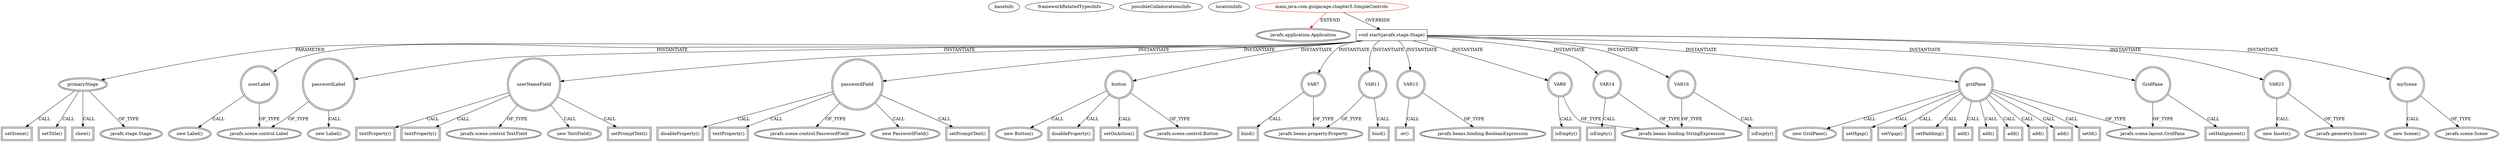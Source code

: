 digraph {
baseInfo[graphId=2873,category="extension_graph",isAnonymous=false,possibleRelation=false]
frameworkRelatedTypesInfo[0="javafx.application.Application"]
possibleCollaborationsInfo[]
locationInfo[projectName="guigarage-mastering-javafx-controls",filePath="/guigarage-mastering-javafx-controls/mastering-javafx-controls-master/src/main/java/com/guigarage/chapter5/SimpleControls.java",contextSignature="SimpleControls",graphId="2873"]
0[label="main.java.com.guigarage.chapter5.SimpleControls",vertexType="ROOT_CLIENT_CLASS_DECLARATION",isFrameworkType=false,color=red]
1[label="javafx.application.Application",vertexType="FRAMEWORK_CLASS_TYPE",isFrameworkType=true,peripheries=2]
2[label="void start(javafx.stage.Stage)",vertexType="OVERRIDING_METHOD_DECLARATION",isFrameworkType=false,shape=box]
3[label="primaryStage",vertexType="PARAMETER_DECLARATION",isFrameworkType=true,peripheries=2]
4[label="javafx.stage.Stage",vertexType="FRAMEWORK_CLASS_TYPE",isFrameworkType=true,peripheries=2]
6[label="userLabel",vertexType="VARIABLE_EXPRESION",isFrameworkType=true,peripheries=2,shape=circle]
7[label="javafx.scene.control.Label",vertexType="FRAMEWORK_CLASS_TYPE",isFrameworkType=true,peripheries=2]
5[label="new Label()",vertexType="CONSTRUCTOR_CALL",isFrameworkType=true,peripheries=2]
9[label="passwordLabel",vertexType="VARIABLE_EXPRESION",isFrameworkType=true,peripheries=2,shape=circle]
8[label="new Label()",vertexType="CONSTRUCTOR_CALL",isFrameworkType=true,peripheries=2]
12[label="userNameField",vertexType="VARIABLE_EXPRESION",isFrameworkType=true,peripheries=2,shape=circle]
13[label="javafx.scene.control.TextField",vertexType="FRAMEWORK_CLASS_TYPE",isFrameworkType=true,peripheries=2]
11[label="new TextField()",vertexType="CONSTRUCTOR_CALL",isFrameworkType=true,peripheries=2]
15[label="setPromptText()",vertexType="INSIDE_CALL",isFrameworkType=true,peripheries=2,shape=box]
17[label="passwordField",vertexType="VARIABLE_EXPRESION",isFrameworkType=true,peripheries=2,shape=circle]
18[label="javafx.scene.control.PasswordField",vertexType="FRAMEWORK_CLASS_TYPE",isFrameworkType=true,peripheries=2]
16[label="new PasswordField()",vertexType="CONSTRUCTOR_CALL",isFrameworkType=true,peripheries=2]
20[label="setPromptText()",vertexType="INSIDE_CALL",isFrameworkType=true,peripheries=2,shape=box]
22[label="button",vertexType="VARIABLE_EXPRESION",isFrameworkType=true,peripheries=2,shape=circle]
23[label="javafx.scene.control.Button",vertexType="FRAMEWORK_CLASS_TYPE",isFrameworkType=true,peripheries=2]
21[label="new Button()",vertexType="CONSTRUCTOR_CALL",isFrameworkType=true,peripheries=2]
24[label="VAR7",vertexType="VARIABLE_EXPRESION",isFrameworkType=true,peripheries=2,shape=circle]
26[label="javafx.beans.property.Property",vertexType="FRAMEWORK_INTERFACE_TYPE",isFrameworkType=true,peripheries=2]
25[label="bind()",vertexType="INSIDE_CALL",isFrameworkType=true,peripheries=2,shape=box]
28[label="disableProperty()",vertexType="INSIDE_CALL",isFrameworkType=true,peripheries=2,shape=box]
29[label="VAR9",vertexType="VARIABLE_EXPRESION",isFrameworkType=true,peripheries=2,shape=circle]
31[label="javafx.beans.binding.StringExpression",vertexType="FRAMEWORK_CLASS_TYPE",isFrameworkType=true,peripheries=2]
30[label="isEmpty()",vertexType="INSIDE_CALL",isFrameworkType=true,peripheries=2,shape=box]
33[label="textProperty()",vertexType="INSIDE_CALL",isFrameworkType=true,peripheries=2,shape=box]
34[label="VAR11",vertexType="VARIABLE_EXPRESION",isFrameworkType=true,peripheries=2,shape=circle]
35[label="bind()",vertexType="INSIDE_CALL",isFrameworkType=true,peripheries=2,shape=box]
38[label="disableProperty()",vertexType="INSIDE_CALL",isFrameworkType=true,peripheries=2,shape=box]
39[label="VAR13",vertexType="VARIABLE_EXPRESION",isFrameworkType=true,peripheries=2,shape=circle]
41[label="javafx.beans.binding.BooleanExpression",vertexType="FRAMEWORK_CLASS_TYPE",isFrameworkType=true,peripheries=2]
40[label="or()",vertexType="INSIDE_CALL",isFrameworkType=true,peripheries=2,shape=box]
42[label="VAR14",vertexType="VARIABLE_EXPRESION",isFrameworkType=true,peripheries=2,shape=circle]
43[label="isEmpty()",vertexType="INSIDE_CALL",isFrameworkType=true,peripheries=2,shape=box]
46[label="textProperty()",vertexType="INSIDE_CALL",isFrameworkType=true,peripheries=2,shape=box]
47[label="VAR16",vertexType="VARIABLE_EXPRESION",isFrameworkType=true,peripheries=2,shape=circle]
48[label="isEmpty()",vertexType="INSIDE_CALL",isFrameworkType=true,peripheries=2,shape=box]
51[label="textProperty()",vertexType="INSIDE_CALL",isFrameworkType=true,peripheries=2,shape=box]
53[label="setOnAction()",vertexType="INSIDE_CALL",isFrameworkType=true,peripheries=2,shape=box]
55[label="gridPane",vertexType="VARIABLE_EXPRESION",isFrameworkType=true,peripheries=2,shape=circle]
56[label="javafx.scene.layout.GridPane",vertexType="FRAMEWORK_CLASS_TYPE",isFrameworkType=true,peripheries=2]
54[label="new GridPane()",vertexType="CONSTRUCTOR_CALL",isFrameworkType=true,peripheries=2]
58[label="setHgap()",vertexType="INSIDE_CALL",isFrameworkType=true,peripheries=2,shape=box]
60[label="setVgap()",vertexType="INSIDE_CALL",isFrameworkType=true,peripheries=2,shape=box]
62[label="setPadding()",vertexType="INSIDE_CALL",isFrameworkType=true,peripheries=2,shape=box]
64[label="VAR23",vertexType="VARIABLE_EXPRESION",isFrameworkType=true,peripheries=2,shape=circle]
65[label="javafx.geometry.Insets",vertexType="FRAMEWORK_CLASS_TYPE",isFrameworkType=true,peripheries=2]
63[label="new Insets()",vertexType="CONSTRUCTOR_CALL",isFrameworkType=true,peripheries=2]
67[label="add()",vertexType="INSIDE_CALL",isFrameworkType=true,peripheries=2,shape=box]
69[label="add()",vertexType="INSIDE_CALL",isFrameworkType=true,peripheries=2,shape=box]
71[label="add()",vertexType="INSIDE_CALL",isFrameworkType=true,peripheries=2,shape=box]
73[label="add()",vertexType="INSIDE_CALL",isFrameworkType=true,peripheries=2,shape=box]
75[label="add()",vertexType="INSIDE_CALL",isFrameworkType=true,peripheries=2,shape=box]
76[label="GridPane",vertexType="VARIABLE_EXPRESION",isFrameworkType=true,peripheries=2,shape=circle]
77[label="setHalignment()",vertexType="INSIDE_CALL",isFrameworkType=true,peripheries=2,shape=box]
80[label="setId()",vertexType="INSIDE_CALL",isFrameworkType=true,peripheries=2,shape=box]
82[label="myScene",vertexType="VARIABLE_EXPRESION",isFrameworkType=true,peripheries=2,shape=circle]
83[label="javafx.scene.Scene",vertexType="FRAMEWORK_CLASS_TYPE",isFrameworkType=true,peripheries=2]
81[label="new Scene()",vertexType="CONSTRUCTOR_CALL",isFrameworkType=true,peripheries=2]
85[label="setScene()",vertexType="INSIDE_CALL",isFrameworkType=true,peripheries=2,shape=box]
87[label="setTitle()",vertexType="INSIDE_CALL",isFrameworkType=true,peripheries=2,shape=box]
89[label="show()",vertexType="INSIDE_CALL",isFrameworkType=true,peripheries=2,shape=box]
0->1[label="EXTEND",color=red]
0->2[label="OVERRIDE"]
3->4[label="OF_TYPE"]
2->3[label="PARAMETER"]
2->6[label="INSTANTIATE"]
6->7[label="OF_TYPE"]
6->5[label="CALL"]
2->9[label="INSTANTIATE"]
9->7[label="OF_TYPE"]
9->8[label="CALL"]
2->12[label="INSTANTIATE"]
12->13[label="OF_TYPE"]
12->11[label="CALL"]
12->15[label="CALL"]
2->17[label="INSTANTIATE"]
17->18[label="OF_TYPE"]
17->16[label="CALL"]
17->20[label="CALL"]
2->22[label="INSTANTIATE"]
22->23[label="OF_TYPE"]
22->21[label="CALL"]
2->24[label="INSTANTIATE"]
24->26[label="OF_TYPE"]
24->25[label="CALL"]
17->28[label="CALL"]
2->29[label="INSTANTIATE"]
29->31[label="OF_TYPE"]
29->30[label="CALL"]
12->33[label="CALL"]
2->34[label="INSTANTIATE"]
34->26[label="OF_TYPE"]
34->35[label="CALL"]
22->38[label="CALL"]
2->39[label="INSTANTIATE"]
39->41[label="OF_TYPE"]
39->40[label="CALL"]
2->42[label="INSTANTIATE"]
42->31[label="OF_TYPE"]
42->43[label="CALL"]
12->46[label="CALL"]
2->47[label="INSTANTIATE"]
47->31[label="OF_TYPE"]
47->48[label="CALL"]
17->51[label="CALL"]
22->53[label="CALL"]
2->55[label="INSTANTIATE"]
55->56[label="OF_TYPE"]
55->54[label="CALL"]
55->58[label="CALL"]
55->60[label="CALL"]
55->62[label="CALL"]
2->64[label="INSTANTIATE"]
64->65[label="OF_TYPE"]
64->63[label="CALL"]
55->67[label="CALL"]
55->69[label="CALL"]
55->71[label="CALL"]
55->73[label="CALL"]
55->75[label="CALL"]
2->76[label="INSTANTIATE"]
76->56[label="OF_TYPE"]
76->77[label="CALL"]
55->80[label="CALL"]
2->82[label="INSTANTIATE"]
82->83[label="OF_TYPE"]
82->81[label="CALL"]
3->85[label="CALL"]
3->87[label="CALL"]
3->89[label="CALL"]
}
